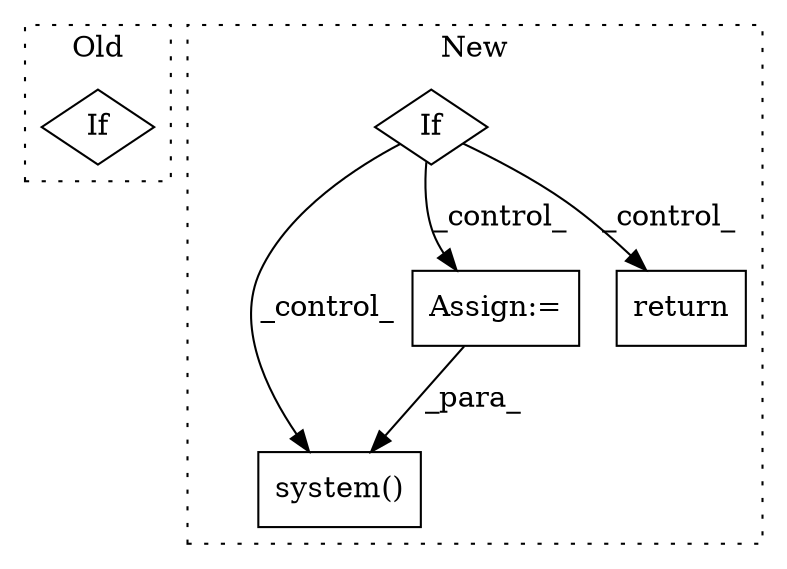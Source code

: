 digraph G {
subgraph cluster0 {
1 [label="If" a="96" s="1051" l="3" shape="diamond"];
label = "Old";
style="dotted";
}
subgraph cluster1 {
2 [label="system()" a="75" s="1896,1941" l="10,1" shape="box"];
3 [label="If" a="96" s="623" l="3" shape="diamond"];
4 [label="Assign:=" a="68" s="1750" l="3" shape="box"];
5 [label="return" a="93" s="2291" l="6" shape="box"];
label = "New";
style="dotted";
}
3 -> 5 [label="_control_"];
3 -> 4 [label="_control_"];
3 -> 2 [label="_control_"];
4 -> 2 [label="_para_"];
}